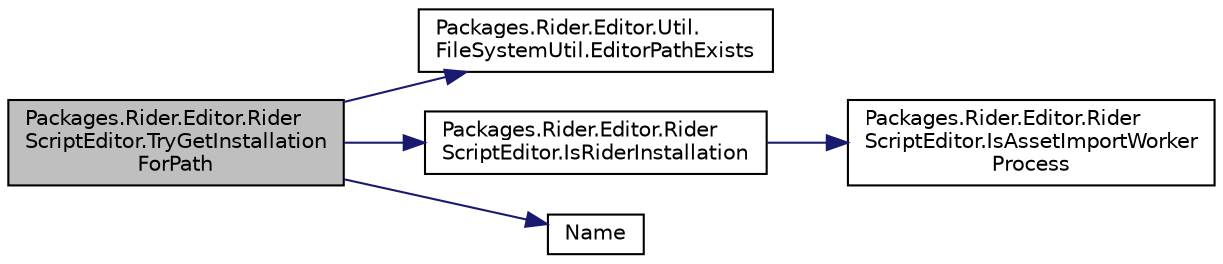 digraph "Packages.Rider.Editor.RiderScriptEditor.TryGetInstallationForPath"
{
 // LATEX_PDF_SIZE
  edge [fontname="Helvetica",fontsize="10",labelfontname="Helvetica",labelfontsize="10"];
  node [fontname="Helvetica",fontsize="10",shape=record];
  rankdir="LR";
  Node1 [label="Packages.Rider.Editor.Rider\lScriptEditor.TryGetInstallation\lForPath",height=0.2,width=0.4,color="black", fillcolor="grey75", style="filled", fontcolor="black",tooltip=" "];
  Node1 -> Node2 [color="midnightblue",fontsize="10",style="solid",fontname="Helvetica"];
  Node2 [label="Packages.Rider.Editor.Util.\lFileSystemUtil.EditorPathExists",height=0.2,width=0.4,color="black", fillcolor="white", style="filled",URL="$class_packages_1_1_rider_1_1_editor_1_1_util_1_1_file_system_util.html#a6ae94bf5a7e99ad1c7df838e9d36459d",tooltip=" "];
  Node1 -> Node3 [color="midnightblue",fontsize="10",style="solid",fontname="Helvetica"];
  Node3 [label="Packages.Rider.Editor.Rider\lScriptEditor.IsRiderInstallation",height=0.2,width=0.4,color="black", fillcolor="white", style="filled",URL="$class_packages_1_1_rider_1_1_editor_1_1_rider_script_editor.html#adf9f526d4291aee496f1d33d15e63c56",tooltip=" "];
  Node3 -> Node4 [color="midnightblue",fontsize="10",style="solid",fontname="Helvetica"];
  Node4 [label="Packages.Rider.Editor.Rider\lScriptEditor.IsAssetImportWorker\lProcess",height=0.2,width=0.4,color="black", fillcolor="white", style="filled",URL="$class_packages_1_1_rider_1_1_editor_1_1_rider_script_editor.html#ab9c8f25e03b8d5cb199e9d1f3b5478fa",tooltip=" "];
  Node1 -> Node5 [color="midnightblue",fontsize="10",style="solid",fontname="Helvetica"];
  Node5 [label="Name",height=0.2,width=0.4,color="black", fillcolor="white", style="filled",URL="$_o_f_l_8txt.html#a77bb8d12d5e0cf437d47a72fa8c3b07f",tooltip=" "];
}
